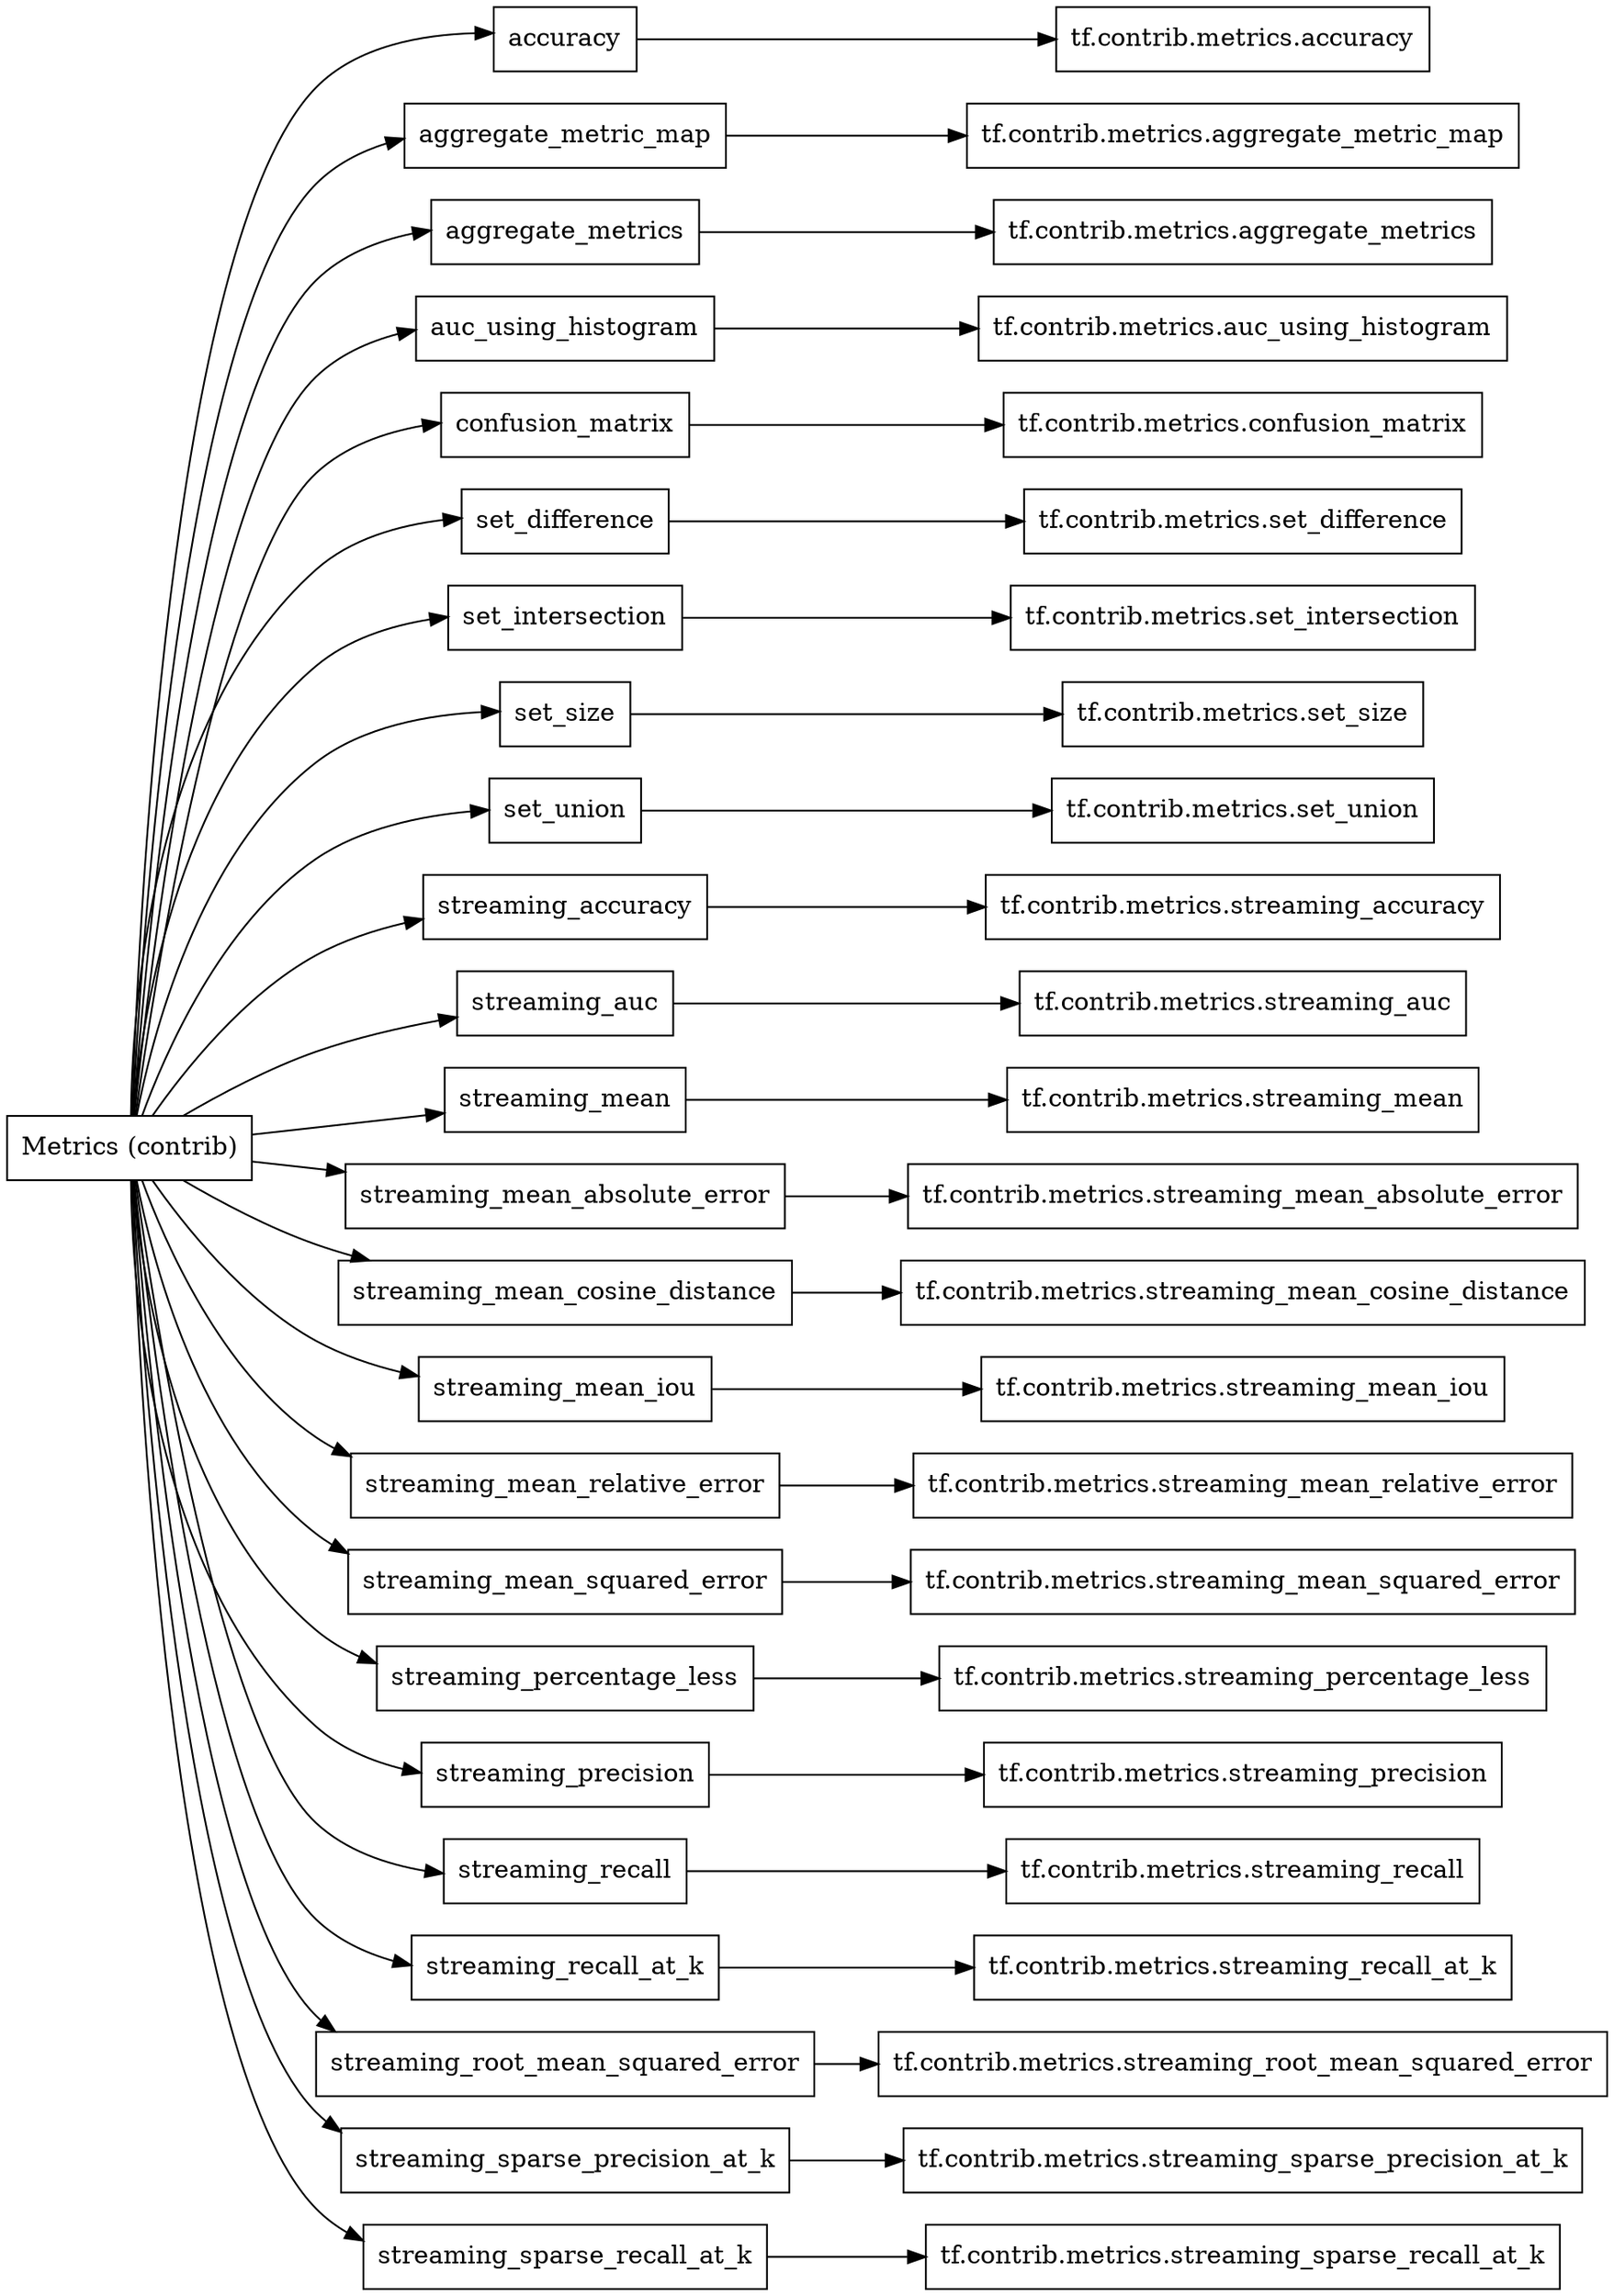 digraph "Metrics (contrib)"{
rankdir="LR"
node [shape="box"]
		"Metrics (contrib)" -> "accuracy" -> "tf.contrib.metrics.accuracy";
		"Metrics (contrib)" -> "aggregate_metric_map" -> "tf.contrib.metrics.aggregate_metric_map";
		"Metrics (contrib)" -> "aggregate_metrics" -> "tf.contrib.metrics.aggregate_metrics";
		"Metrics (contrib)" -> "auc_using_histogram" -> "tf.contrib.metrics.auc_using_histogram";
		"Metrics (contrib)" -> "confusion_matrix" -> "tf.contrib.metrics.confusion_matrix";
		"Metrics (contrib)" -> "set_difference" -> "tf.contrib.metrics.set_difference";
		"Metrics (contrib)" -> "set_intersection" -> "tf.contrib.metrics.set_intersection";
		"Metrics (contrib)" -> "set_size" -> "tf.contrib.metrics.set_size";
		"Metrics (contrib)" -> "set_union" -> "tf.contrib.metrics.set_union";
		"Metrics (contrib)" -> "streaming_accuracy" -> "tf.contrib.metrics.streaming_accuracy";
		"Metrics (contrib)" -> "streaming_auc" -> "tf.contrib.metrics.streaming_auc";
		"Metrics (contrib)" -> "streaming_mean" -> "tf.contrib.metrics.streaming_mean";
		"Metrics (contrib)" -> "streaming_mean_absolute_error" -> "tf.contrib.metrics.streaming_mean_absolute_error";
		"Metrics (contrib)" -> "streaming_mean_cosine_distance" -> "tf.contrib.metrics.streaming_mean_cosine_distance";
		"Metrics (contrib)" -> "streaming_mean_iou" -> "tf.contrib.metrics.streaming_mean_iou";
		"Metrics (contrib)" -> "streaming_mean_relative_error" -> "tf.contrib.metrics.streaming_mean_relative_error";
		"Metrics (contrib)" -> "streaming_mean_squared_error" -> "tf.contrib.metrics.streaming_mean_squared_error";
		"Metrics (contrib)" -> "streaming_percentage_less" -> "tf.contrib.metrics.streaming_percentage_less";
		"Metrics (contrib)" -> "streaming_precision" -> "tf.contrib.metrics.streaming_precision";
		"Metrics (contrib)" -> "streaming_recall" -> "tf.contrib.metrics.streaming_recall";
		"Metrics (contrib)" -> "streaming_recall_at_k" -> "tf.contrib.metrics.streaming_recall_at_k";
		"Metrics (contrib)" -> "streaming_root_mean_squared_error" -> "tf.contrib.metrics.streaming_root_mean_squared_error";
		"Metrics (contrib)" -> "streaming_sparse_precision_at_k" -> "tf.contrib.metrics.streaming_sparse_precision_at_k";
		"Metrics (contrib)" -> "streaming_sparse_recall_at_k" -> "tf.contrib.metrics.streaming_sparse_recall_at_k";
}

